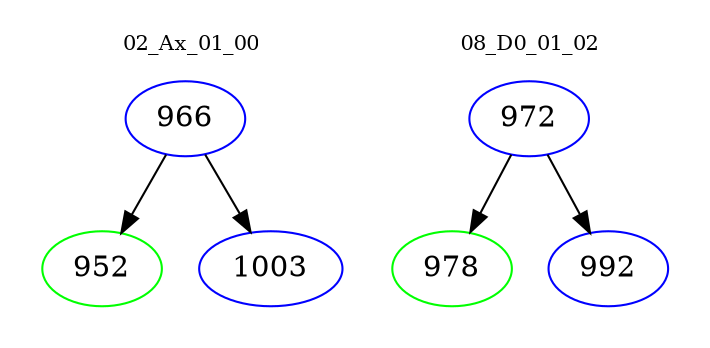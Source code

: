 digraph{
subgraph cluster_0 {
color = white
label = "02_Ax_01_00";
fontsize=10;
T0_966 [label="966", color="blue"]
T0_966 -> T0_952 [color="black"]
T0_952 [label="952", color="green"]
T0_966 -> T0_1003 [color="black"]
T0_1003 [label="1003", color="blue"]
}
subgraph cluster_1 {
color = white
label = "08_D0_01_02";
fontsize=10;
T1_972 [label="972", color="blue"]
T1_972 -> T1_978 [color="black"]
T1_978 [label="978", color="green"]
T1_972 -> T1_992 [color="black"]
T1_992 [label="992", color="blue"]
}
}
